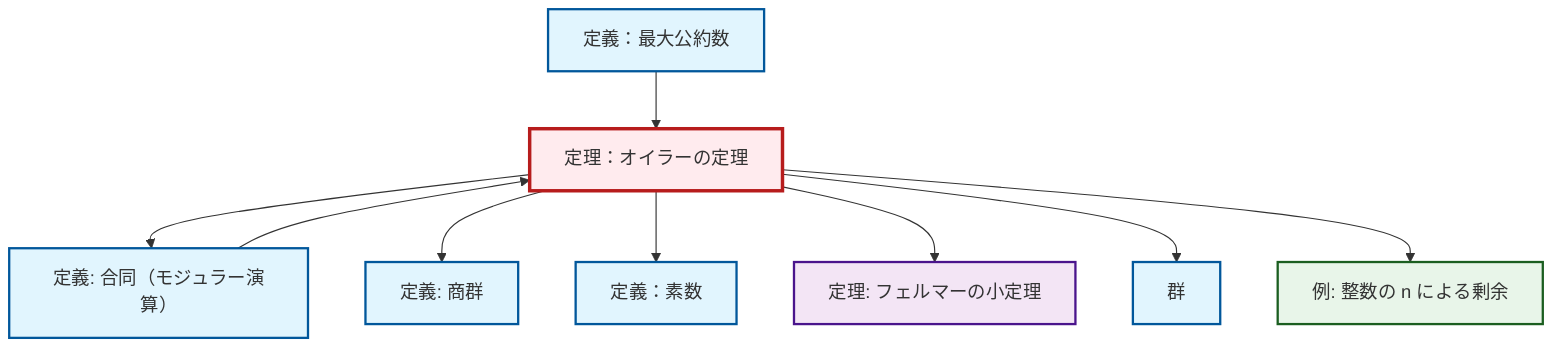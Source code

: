 graph TD
    classDef definition fill:#e1f5fe,stroke:#01579b,stroke-width:2px
    classDef theorem fill:#f3e5f5,stroke:#4a148c,stroke-width:2px
    classDef axiom fill:#fff3e0,stroke:#e65100,stroke-width:2px
    classDef example fill:#e8f5e9,stroke:#1b5e20,stroke-width:2px
    classDef current fill:#ffebee,stroke:#b71c1c,stroke-width:3px
    thm-fermat-little["定理: フェルマーの小定理"]:::theorem
    def-group["群"]:::definition
    def-prime["定義：素数"]:::definition
    thm-euler["定理：オイラーの定理"]:::theorem
    def-quotient-group["定義: 商群"]:::definition
    ex-quotient-integers-mod-n["例: 整数の n による剰余"]:::example
    def-gcd["定義：最大公約数"]:::definition
    def-congruence["定義: 合同（モジュラー演算）"]:::definition
    def-gcd --> thm-euler
    thm-euler --> def-congruence
    thm-euler --> def-quotient-group
    thm-euler --> def-prime
    def-congruence --> thm-euler
    thm-euler --> thm-fermat-little
    thm-euler --> def-group
    thm-euler --> ex-quotient-integers-mod-n
    class thm-euler current